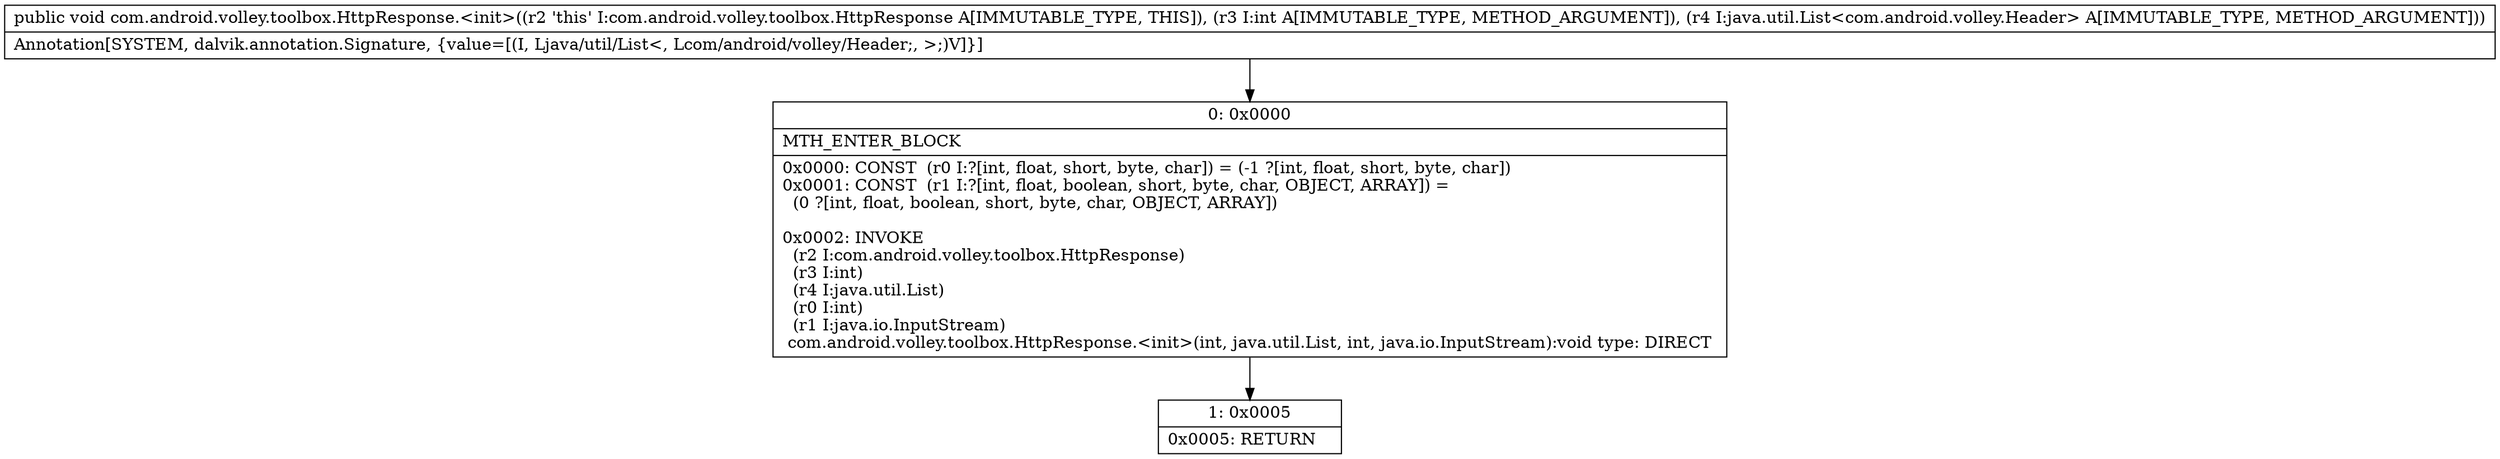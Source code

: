 digraph "CFG forcom.android.volley.toolbox.HttpResponse.\<init\>(ILjava\/util\/List;)V" {
Node_0 [shape=record,label="{0\:\ 0x0000|MTH_ENTER_BLOCK\l|0x0000: CONST  (r0 I:?[int, float, short, byte, char]) = (\-1 ?[int, float, short, byte, char]) \l0x0001: CONST  (r1 I:?[int, float, boolean, short, byte, char, OBJECT, ARRAY]) = \l  (0 ?[int, float, boolean, short, byte, char, OBJECT, ARRAY])\l \l0x0002: INVOKE  \l  (r2 I:com.android.volley.toolbox.HttpResponse)\l  (r3 I:int)\l  (r4 I:java.util.List)\l  (r0 I:int)\l  (r1 I:java.io.InputStream)\l com.android.volley.toolbox.HttpResponse.\<init\>(int, java.util.List, int, java.io.InputStream):void type: DIRECT \l}"];
Node_1 [shape=record,label="{1\:\ 0x0005|0x0005: RETURN   \l}"];
MethodNode[shape=record,label="{public void com.android.volley.toolbox.HttpResponse.\<init\>((r2 'this' I:com.android.volley.toolbox.HttpResponse A[IMMUTABLE_TYPE, THIS]), (r3 I:int A[IMMUTABLE_TYPE, METHOD_ARGUMENT]), (r4 I:java.util.List\<com.android.volley.Header\> A[IMMUTABLE_TYPE, METHOD_ARGUMENT]))  | Annotation[SYSTEM, dalvik.annotation.Signature, \{value=[(I, Ljava\/util\/List\<, Lcom\/android\/volley\/Header;, \>;)V]\}]\l}"];
MethodNode -> Node_0;
Node_0 -> Node_1;
}

